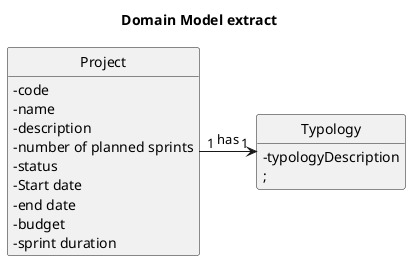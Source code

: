 @startuml
'https://plantuml.com/class-diagram
hide circle
skinparam classAttributeIconSize 0
hide methods

title Domain Model extract

class Project {
    -code
    -name
    -description
    -number of planned sprints
    -status
    -Start date
    -end date
    -budget
    -sprint duration
}

class Typology {
    -typologyDescription
    ;
}


Project "1" -right-> "1" Typology: has





@enduml